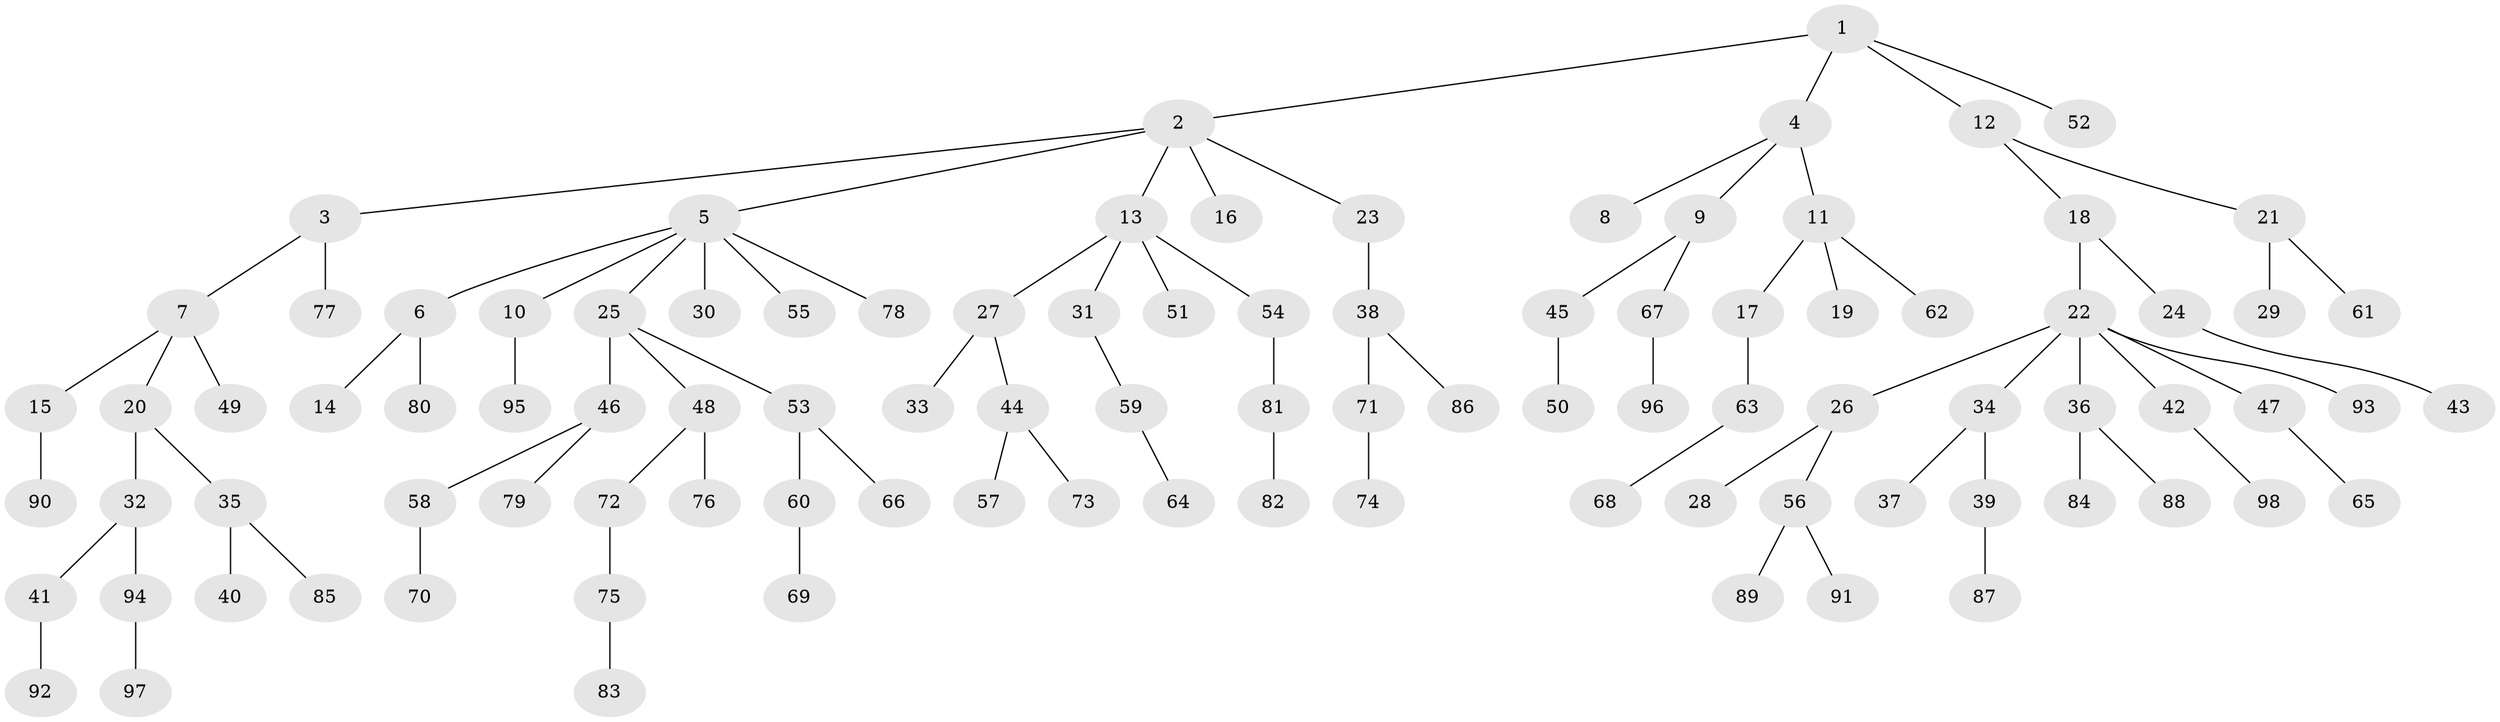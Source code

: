 // Generated by graph-tools (version 1.1) at 2025/26/03/09/25 03:26:33]
// undirected, 98 vertices, 97 edges
graph export_dot {
graph [start="1"]
  node [color=gray90,style=filled];
  1;
  2;
  3;
  4;
  5;
  6;
  7;
  8;
  9;
  10;
  11;
  12;
  13;
  14;
  15;
  16;
  17;
  18;
  19;
  20;
  21;
  22;
  23;
  24;
  25;
  26;
  27;
  28;
  29;
  30;
  31;
  32;
  33;
  34;
  35;
  36;
  37;
  38;
  39;
  40;
  41;
  42;
  43;
  44;
  45;
  46;
  47;
  48;
  49;
  50;
  51;
  52;
  53;
  54;
  55;
  56;
  57;
  58;
  59;
  60;
  61;
  62;
  63;
  64;
  65;
  66;
  67;
  68;
  69;
  70;
  71;
  72;
  73;
  74;
  75;
  76;
  77;
  78;
  79;
  80;
  81;
  82;
  83;
  84;
  85;
  86;
  87;
  88;
  89;
  90;
  91;
  92;
  93;
  94;
  95;
  96;
  97;
  98;
  1 -- 2;
  1 -- 4;
  1 -- 12;
  1 -- 52;
  2 -- 3;
  2 -- 5;
  2 -- 13;
  2 -- 16;
  2 -- 23;
  3 -- 7;
  3 -- 77;
  4 -- 8;
  4 -- 9;
  4 -- 11;
  5 -- 6;
  5 -- 10;
  5 -- 25;
  5 -- 30;
  5 -- 55;
  5 -- 78;
  6 -- 14;
  6 -- 80;
  7 -- 15;
  7 -- 20;
  7 -- 49;
  9 -- 45;
  9 -- 67;
  10 -- 95;
  11 -- 17;
  11 -- 19;
  11 -- 62;
  12 -- 18;
  12 -- 21;
  13 -- 27;
  13 -- 31;
  13 -- 51;
  13 -- 54;
  15 -- 90;
  17 -- 63;
  18 -- 22;
  18 -- 24;
  20 -- 32;
  20 -- 35;
  21 -- 29;
  21 -- 61;
  22 -- 26;
  22 -- 34;
  22 -- 36;
  22 -- 42;
  22 -- 47;
  22 -- 93;
  23 -- 38;
  24 -- 43;
  25 -- 46;
  25 -- 48;
  25 -- 53;
  26 -- 28;
  26 -- 56;
  27 -- 33;
  27 -- 44;
  31 -- 59;
  32 -- 41;
  32 -- 94;
  34 -- 37;
  34 -- 39;
  35 -- 40;
  35 -- 85;
  36 -- 84;
  36 -- 88;
  38 -- 71;
  38 -- 86;
  39 -- 87;
  41 -- 92;
  42 -- 98;
  44 -- 57;
  44 -- 73;
  45 -- 50;
  46 -- 58;
  46 -- 79;
  47 -- 65;
  48 -- 72;
  48 -- 76;
  53 -- 60;
  53 -- 66;
  54 -- 81;
  56 -- 89;
  56 -- 91;
  58 -- 70;
  59 -- 64;
  60 -- 69;
  63 -- 68;
  67 -- 96;
  71 -- 74;
  72 -- 75;
  75 -- 83;
  81 -- 82;
  94 -- 97;
}

